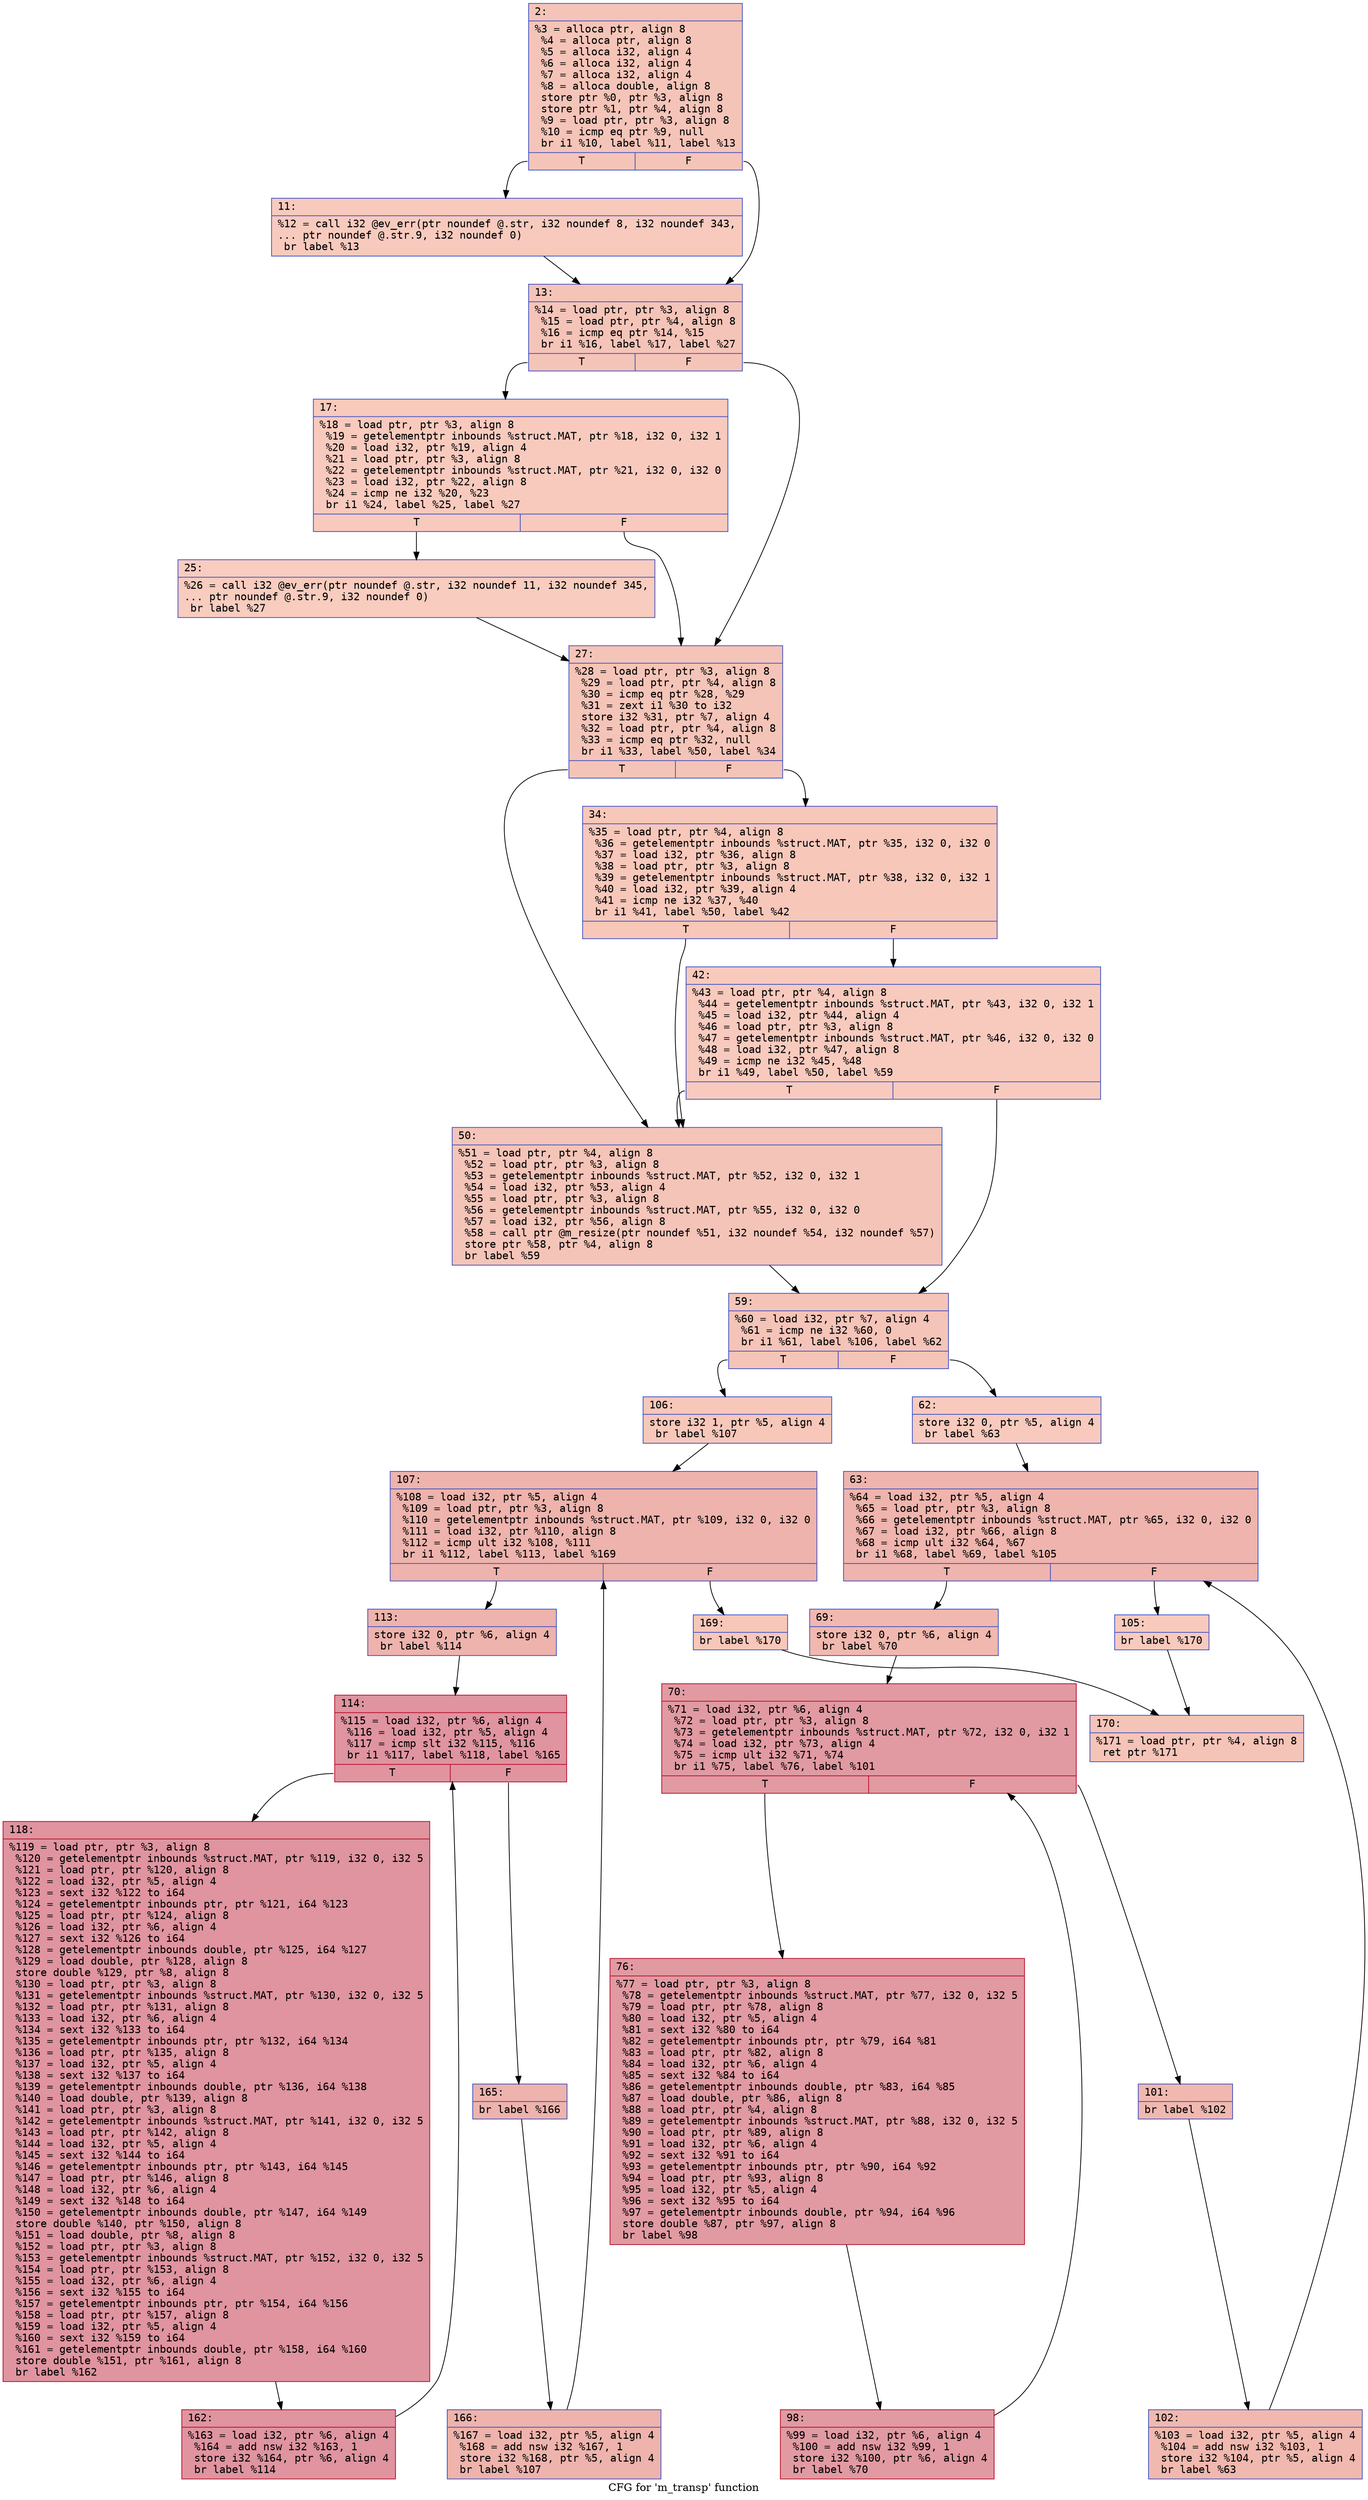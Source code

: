 digraph "CFG for 'm_transp' function" {
	label="CFG for 'm_transp' function";

	Node0x600003303b60 [shape=record,color="#3d50c3ff", style=filled, fillcolor="#e97a5f70" fontname="Courier",label="{2:\l|  %3 = alloca ptr, align 8\l  %4 = alloca ptr, align 8\l  %5 = alloca i32, align 4\l  %6 = alloca i32, align 4\l  %7 = alloca i32, align 4\l  %8 = alloca double, align 8\l  store ptr %0, ptr %3, align 8\l  store ptr %1, ptr %4, align 8\l  %9 = load ptr, ptr %3, align 8\l  %10 = icmp eq ptr %9, null\l  br i1 %10, label %11, label %13\l|{<s0>T|<s1>F}}"];
	Node0x600003303b60:s0 -> Node0x600003303bb0[tooltip="2 -> 11\nProbability 37.50%" ];
	Node0x600003303b60:s1 -> Node0x600003303c00[tooltip="2 -> 13\nProbability 62.50%" ];
	Node0x600003303bb0 [shape=record,color="#3d50c3ff", style=filled, fillcolor="#ef886b70" fontname="Courier",label="{11:\l|  %12 = call i32 @ev_err(ptr noundef @.str, i32 noundef 8, i32 noundef 343,\l... ptr noundef @.str.9, i32 noundef 0)\l  br label %13\l}"];
	Node0x600003303bb0 -> Node0x600003303c00[tooltip="11 -> 13\nProbability 100.00%" ];
	Node0x600003303c00 [shape=record,color="#3d50c3ff", style=filled, fillcolor="#e97a5f70" fontname="Courier",label="{13:\l|  %14 = load ptr, ptr %3, align 8\l  %15 = load ptr, ptr %4, align 8\l  %16 = icmp eq ptr %14, %15\l  br i1 %16, label %17, label %27\l|{<s0>T|<s1>F}}"];
	Node0x600003303c00:s0 -> Node0x600003303c50[tooltip="13 -> 17\nProbability 37.50%" ];
	Node0x600003303c00:s1 -> Node0x600003303cf0[tooltip="13 -> 27\nProbability 62.50%" ];
	Node0x600003303c50 [shape=record,color="#3d50c3ff", style=filled, fillcolor="#ef886b70" fontname="Courier",label="{17:\l|  %18 = load ptr, ptr %3, align 8\l  %19 = getelementptr inbounds %struct.MAT, ptr %18, i32 0, i32 1\l  %20 = load i32, ptr %19, align 4\l  %21 = load ptr, ptr %3, align 8\l  %22 = getelementptr inbounds %struct.MAT, ptr %21, i32 0, i32 0\l  %23 = load i32, ptr %22, align 8\l  %24 = icmp ne i32 %20, %23\l  br i1 %24, label %25, label %27\l|{<s0>T|<s1>F}}"];
	Node0x600003303c50:s0 -> Node0x600003303ca0[tooltip="17 -> 25\nProbability 50.00%" ];
	Node0x600003303c50:s1 -> Node0x600003303cf0[tooltip="17 -> 27\nProbability 50.00%" ];
	Node0x600003303ca0 [shape=record,color="#3d50c3ff", style=filled, fillcolor="#f08b6e70" fontname="Courier",label="{25:\l|  %26 = call i32 @ev_err(ptr noundef @.str, i32 noundef 11, i32 noundef 345,\l... ptr noundef @.str.9, i32 noundef 0)\l  br label %27\l}"];
	Node0x600003303ca0 -> Node0x600003303cf0[tooltip="25 -> 27\nProbability 100.00%" ];
	Node0x600003303cf0 [shape=record,color="#3d50c3ff", style=filled, fillcolor="#e97a5f70" fontname="Courier",label="{27:\l|  %28 = load ptr, ptr %3, align 8\l  %29 = load ptr, ptr %4, align 8\l  %30 = icmp eq ptr %28, %29\l  %31 = zext i1 %30 to i32\l  store i32 %31, ptr %7, align 4\l  %32 = load ptr, ptr %4, align 8\l  %33 = icmp eq ptr %32, null\l  br i1 %33, label %50, label %34\l|{<s0>T|<s1>F}}"];
	Node0x600003303cf0:s0 -> Node0x600003303de0[tooltip="27 -> 50\nProbability 37.50%" ];
	Node0x600003303cf0:s1 -> Node0x600003303d40[tooltip="27 -> 34\nProbability 62.50%" ];
	Node0x600003303d40 [shape=record,color="#3d50c3ff", style=filled, fillcolor="#ec7f6370" fontname="Courier",label="{34:\l|  %35 = load ptr, ptr %4, align 8\l  %36 = getelementptr inbounds %struct.MAT, ptr %35, i32 0, i32 0\l  %37 = load i32, ptr %36, align 8\l  %38 = load ptr, ptr %3, align 8\l  %39 = getelementptr inbounds %struct.MAT, ptr %38, i32 0, i32 1\l  %40 = load i32, ptr %39, align 4\l  %41 = icmp ne i32 %37, %40\l  br i1 %41, label %50, label %42\l|{<s0>T|<s1>F}}"];
	Node0x600003303d40:s0 -> Node0x600003303de0[tooltip="34 -> 50\nProbability 50.00%" ];
	Node0x600003303d40:s1 -> Node0x600003303d90[tooltip="34 -> 42\nProbability 50.00%" ];
	Node0x600003303d90 [shape=record,color="#3d50c3ff", style=filled, fillcolor="#ef886b70" fontname="Courier",label="{42:\l|  %43 = load ptr, ptr %4, align 8\l  %44 = getelementptr inbounds %struct.MAT, ptr %43, i32 0, i32 1\l  %45 = load i32, ptr %44, align 4\l  %46 = load ptr, ptr %3, align 8\l  %47 = getelementptr inbounds %struct.MAT, ptr %46, i32 0, i32 0\l  %48 = load i32, ptr %47, align 8\l  %49 = icmp ne i32 %45, %48\l  br i1 %49, label %50, label %59\l|{<s0>T|<s1>F}}"];
	Node0x600003303d90:s0 -> Node0x600003303de0[tooltip="42 -> 50\nProbability 50.00%" ];
	Node0x600003303d90:s1 -> Node0x600003303e30[tooltip="42 -> 59\nProbability 50.00%" ];
	Node0x600003303de0 [shape=record,color="#3d50c3ff", style=filled, fillcolor="#e97a5f70" fontname="Courier",label="{50:\l|  %51 = load ptr, ptr %4, align 8\l  %52 = load ptr, ptr %3, align 8\l  %53 = getelementptr inbounds %struct.MAT, ptr %52, i32 0, i32 1\l  %54 = load i32, ptr %53, align 4\l  %55 = load ptr, ptr %3, align 8\l  %56 = getelementptr inbounds %struct.MAT, ptr %55, i32 0, i32 0\l  %57 = load i32, ptr %56, align 8\l  %58 = call ptr @m_resize(ptr noundef %51, i32 noundef %54, i32 noundef %57)\l  store ptr %58, ptr %4, align 8\l  br label %59\l}"];
	Node0x600003303de0 -> Node0x600003303e30[tooltip="50 -> 59\nProbability 100.00%" ];
	Node0x600003303e30 [shape=record,color="#3d50c3ff", style=filled, fillcolor="#e97a5f70" fontname="Courier",label="{59:\l|  %60 = load i32, ptr %7, align 4\l  %61 = icmp ne i32 %60, 0\l  br i1 %61, label %106, label %62\l|{<s0>T|<s1>F}}"];
	Node0x600003303e30:s0 -> Node0x60000331c190[tooltip="59 -> 106\nProbability 62.50%" ];
	Node0x600003303e30:s1 -> Node0x600003303e80[tooltip="59 -> 62\nProbability 37.50%" ];
	Node0x600003303e80 [shape=record,color="#3d50c3ff", style=filled, fillcolor="#ef886b70" fontname="Courier",label="{62:\l|  store i32 0, ptr %5, align 4\l  br label %63\l}"];
	Node0x600003303e80 -> Node0x600003303ed0[tooltip="62 -> 63\nProbability 100.00%" ];
	Node0x600003303ed0 [shape=record,color="#3d50c3ff", style=filled, fillcolor="#d8564670" fontname="Courier",label="{63:\l|  %64 = load i32, ptr %5, align 4\l  %65 = load ptr, ptr %3, align 8\l  %66 = getelementptr inbounds %struct.MAT, ptr %65, i32 0, i32 0\l  %67 = load i32, ptr %66, align 8\l  %68 = icmp ult i32 %64, %67\l  br i1 %68, label %69, label %105\l|{<s0>T|<s1>F}}"];
	Node0x600003303ed0:s0 -> Node0x600003303f20[tooltip="63 -> 69\nProbability 96.88%" ];
	Node0x600003303ed0:s1 -> Node0x60000331c140[tooltip="63 -> 105\nProbability 3.12%" ];
	Node0x600003303f20 [shape=record,color="#3d50c3ff", style=filled, fillcolor="#dc5d4a70" fontname="Courier",label="{69:\l|  store i32 0, ptr %6, align 4\l  br label %70\l}"];
	Node0x600003303f20 -> Node0x600003303f70[tooltip="69 -> 70\nProbability 100.00%" ];
	Node0x600003303f70 [shape=record,color="#b70d28ff", style=filled, fillcolor="#bb1b2c70" fontname="Courier",label="{70:\l|  %71 = load i32, ptr %6, align 4\l  %72 = load ptr, ptr %3, align 8\l  %73 = getelementptr inbounds %struct.MAT, ptr %72, i32 0, i32 1\l  %74 = load i32, ptr %73, align 4\l  %75 = icmp ult i32 %71, %74\l  br i1 %75, label %76, label %101\l|{<s0>T|<s1>F}}"];
	Node0x600003303f70:s0 -> Node0x60000331c000[tooltip="70 -> 76\nProbability 96.88%" ];
	Node0x600003303f70:s1 -> Node0x60000331c0a0[tooltip="70 -> 101\nProbability 3.12%" ];
	Node0x60000331c000 [shape=record,color="#b70d28ff", style=filled, fillcolor="#bb1b2c70" fontname="Courier",label="{76:\l|  %77 = load ptr, ptr %3, align 8\l  %78 = getelementptr inbounds %struct.MAT, ptr %77, i32 0, i32 5\l  %79 = load ptr, ptr %78, align 8\l  %80 = load i32, ptr %5, align 4\l  %81 = sext i32 %80 to i64\l  %82 = getelementptr inbounds ptr, ptr %79, i64 %81\l  %83 = load ptr, ptr %82, align 8\l  %84 = load i32, ptr %6, align 4\l  %85 = sext i32 %84 to i64\l  %86 = getelementptr inbounds double, ptr %83, i64 %85\l  %87 = load double, ptr %86, align 8\l  %88 = load ptr, ptr %4, align 8\l  %89 = getelementptr inbounds %struct.MAT, ptr %88, i32 0, i32 5\l  %90 = load ptr, ptr %89, align 8\l  %91 = load i32, ptr %6, align 4\l  %92 = sext i32 %91 to i64\l  %93 = getelementptr inbounds ptr, ptr %90, i64 %92\l  %94 = load ptr, ptr %93, align 8\l  %95 = load i32, ptr %5, align 4\l  %96 = sext i32 %95 to i64\l  %97 = getelementptr inbounds double, ptr %94, i64 %96\l  store double %87, ptr %97, align 8\l  br label %98\l}"];
	Node0x60000331c000 -> Node0x60000331c050[tooltip="76 -> 98\nProbability 100.00%" ];
	Node0x60000331c050 [shape=record,color="#b70d28ff", style=filled, fillcolor="#bb1b2c70" fontname="Courier",label="{98:\l|  %99 = load i32, ptr %6, align 4\l  %100 = add nsw i32 %99, 1\l  store i32 %100, ptr %6, align 4\l  br label %70\l}"];
	Node0x60000331c050 -> Node0x600003303f70[tooltip="98 -> 70\nProbability 100.00%" ];
	Node0x60000331c0a0 [shape=record,color="#3d50c3ff", style=filled, fillcolor="#dc5d4a70" fontname="Courier",label="{101:\l|  br label %102\l}"];
	Node0x60000331c0a0 -> Node0x60000331c0f0[tooltip="101 -> 102\nProbability 100.00%" ];
	Node0x60000331c0f0 [shape=record,color="#3d50c3ff", style=filled, fillcolor="#dc5d4a70" fontname="Courier",label="{102:\l|  %103 = load i32, ptr %5, align 4\l  %104 = add nsw i32 %103, 1\l  store i32 %104, ptr %5, align 4\l  br label %63\l}"];
	Node0x60000331c0f0 -> Node0x600003303ed0[tooltip="102 -> 63\nProbability 100.00%" ];
	Node0x60000331c140 [shape=record,color="#3d50c3ff", style=filled, fillcolor="#ef886b70" fontname="Courier",label="{105:\l|  br label %170\l}"];
	Node0x60000331c140 -> Node0x60000331c460[tooltip="105 -> 170\nProbability 100.00%" ];
	Node0x60000331c190 [shape=record,color="#3d50c3ff", style=filled, fillcolor="#ec7f6370" fontname="Courier",label="{106:\l|  store i32 1, ptr %5, align 4\l  br label %107\l}"];
	Node0x60000331c190 -> Node0x60000331c1e0[tooltip="106 -> 107\nProbability 100.00%" ];
	Node0x60000331c1e0 [shape=record,color="#3d50c3ff", style=filled, fillcolor="#d6524470" fontname="Courier",label="{107:\l|  %108 = load i32, ptr %5, align 4\l  %109 = load ptr, ptr %3, align 8\l  %110 = getelementptr inbounds %struct.MAT, ptr %109, i32 0, i32 0\l  %111 = load i32, ptr %110, align 8\l  %112 = icmp ult i32 %108, %111\l  br i1 %112, label %113, label %169\l|{<s0>T|<s1>F}}"];
	Node0x60000331c1e0:s0 -> Node0x60000331c230[tooltip="107 -> 113\nProbability 96.88%" ];
	Node0x60000331c1e0:s1 -> Node0x60000331c410[tooltip="107 -> 169\nProbability 3.12%" ];
	Node0x60000331c230 [shape=record,color="#3d50c3ff", style=filled, fillcolor="#d6524470" fontname="Courier",label="{113:\l|  store i32 0, ptr %6, align 4\l  br label %114\l}"];
	Node0x60000331c230 -> Node0x60000331c280[tooltip="113 -> 114\nProbability 100.00%" ];
	Node0x60000331c280 [shape=record,color="#b70d28ff", style=filled, fillcolor="#b70d2870" fontname="Courier",label="{114:\l|  %115 = load i32, ptr %6, align 4\l  %116 = load i32, ptr %5, align 4\l  %117 = icmp slt i32 %115, %116\l  br i1 %117, label %118, label %165\l|{<s0>T|<s1>F}}"];
	Node0x60000331c280:s0 -> Node0x60000331c2d0[tooltip="114 -> 118\nProbability 96.88%" ];
	Node0x60000331c280:s1 -> Node0x60000331c370[tooltip="114 -> 165\nProbability 3.12%" ];
	Node0x60000331c2d0 [shape=record,color="#b70d28ff", style=filled, fillcolor="#b70d2870" fontname="Courier",label="{118:\l|  %119 = load ptr, ptr %3, align 8\l  %120 = getelementptr inbounds %struct.MAT, ptr %119, i32 0, i32 5\l  %121 = load ptr, ptr %120, align 8\l  %122 = load i32, ptr %5, align 4\l  %123 = sext i32 %122 to i64\l  %124 = getelementptr inbounds ptr, ptr %121, i64 %123\l  %125 = load ptr, ptr %124, align 8\l  %126 = load i32, ptr %6, align 4\l  %127 = sext i32 %126 to i64\l  %128 = getelementptr inbounds double, ptr %125, i64 %127\l  %129 = load double, ptr %128, align 8\l  store double %129, ptr %8, align 8\l  %130 = load ptr, ptr %3, align 8\l  %131 = getelementptr inbounds %struct.MAT, ptr %130, i32 0, i32 5\l  %132 = load ptr, ptr %131, align 8\l  %133 = load i32, ptr %6, align 4\l  %134 = sext i32 %133 to i64\l  %135 = getelementptr inbounds ptr, ptr %132, i64 %134\l  %136 = load ptr, ptr %135, align 8\l  %137 = load i32, ptr %5, align 4\l  %138 = sext i32 %137 to i64\l  %139 = getelementptr inbounds double, ptr %136, i64 %138\l  %140 = load double, ptr %139, align 8\l  %141 = load ptr, ptr %3, align 8\l  %142 = getelementptr inbounds %struct.MAT, ptr %141, i32 0, i32 5\l  %143 = load ptr, ptr %142, align 8\l  %144 = load i32, ptr %5, align 4\l  %145 = sext i32 %144 to i64\l  %146 = getelementptr inbounds ptr, ptr %143, i64 %145\l  %147 = load ptr, ptr %146, align 8\l  %148 = load i32, ptr %6, align 4\l  %149 = sext i32 %148 to i64\l  %150 = getelementptr inbounds double, ptr %147, i64 %149\l  store double %140, ptr %150, align 8\l  %151 = load double, ptr %8, align 8\l  %152 = load ptr, ptr %3, align 8\l  %153 = getelementptr inbounds %struct.MAT, ptr %152, i32 0, i32 5\l  %154 = load ptr, ptr %153, align 8\l  %155 = load i32, ptr %6, align 4\l  %156 = sext i32 %155 to i64\l  %157 = getelementptr inbounds ptr, ptr %154, i64 %156\l  %158 = load ptr, ptr %157, align 8\l  %159 = load i32, ptr %5, align 4\l  %160 = sext i32 %159 to i64\l  %161 = getelementptr inbounds double, ptr %158, i64 %160\l  store double %151, ptr %161, align 8\l  br label %162\l}"];
	Node0x60000331c2d0 -> Node0x60000331c320[tooltip="118 -> 162\nProbability 100.00%" ];
	Node0x60000331c320 [shape=record,color="#b70d28ff", style=filled, fillcolor="#b70d2870" fontname="Courier",label="{162:\l|  %163 = load i32, ptr %6, align 4\l  %164 = add nsw i32 %163, 1\l  store i32 %164, ptr %6, align 4\l  br label %114\l}"];
	Node0x60000331c320 -> Node0x60000331c280[tooltip="162 -> 114\nProbability 100.00%" ];
	Node0x60000331c370 [shape=record,color="#3d50c3ff", style=filled, fillcolor="#d6524470" fontname="Courier",label="{165:\l|  br label %166\l}"];
	Node0x60000331c370 -> Node0x60000331c3c0[tooltip="165 -> 166\nProbability 100.00%" ];
	Node0x60000331c3c0 [shape=record,color="#3d50c3ff", style=filled, fillcolor="#d6524470" fontname="Courier",label="{166:\l|  %167 = load i32, ptr %5, align 4\l  %168 = add nsw i32 %167, 1\l  store i32 %168, ptr %5, align 4\l  br label %107\l}"];
	Node0x60000331c3c0 -> Node0x60000331c1e0[tooltip="166 -> 107\nProbability 100.00%" ];
	Node0x60000331c410 [shape=record,color="#3d50c3ff", style=filled, fillcolor="#ec7f6370" fontname="Courier",label="{169:\l|  br label %170\l}"];
	Node0x60000331c410 -> Node0x60000331c460[tooltip="169 -> 170\nProbability 100.00%" ];
	Node0x60000331c460 [shape=record,color="#3d50c3ff", style=filled, fillcolor="#e97a5f70" fontname="Courier",label="{170:\l|  %171 = load ptr, ptr %4, align 8\l  ret ptr %171\l}"];
}
